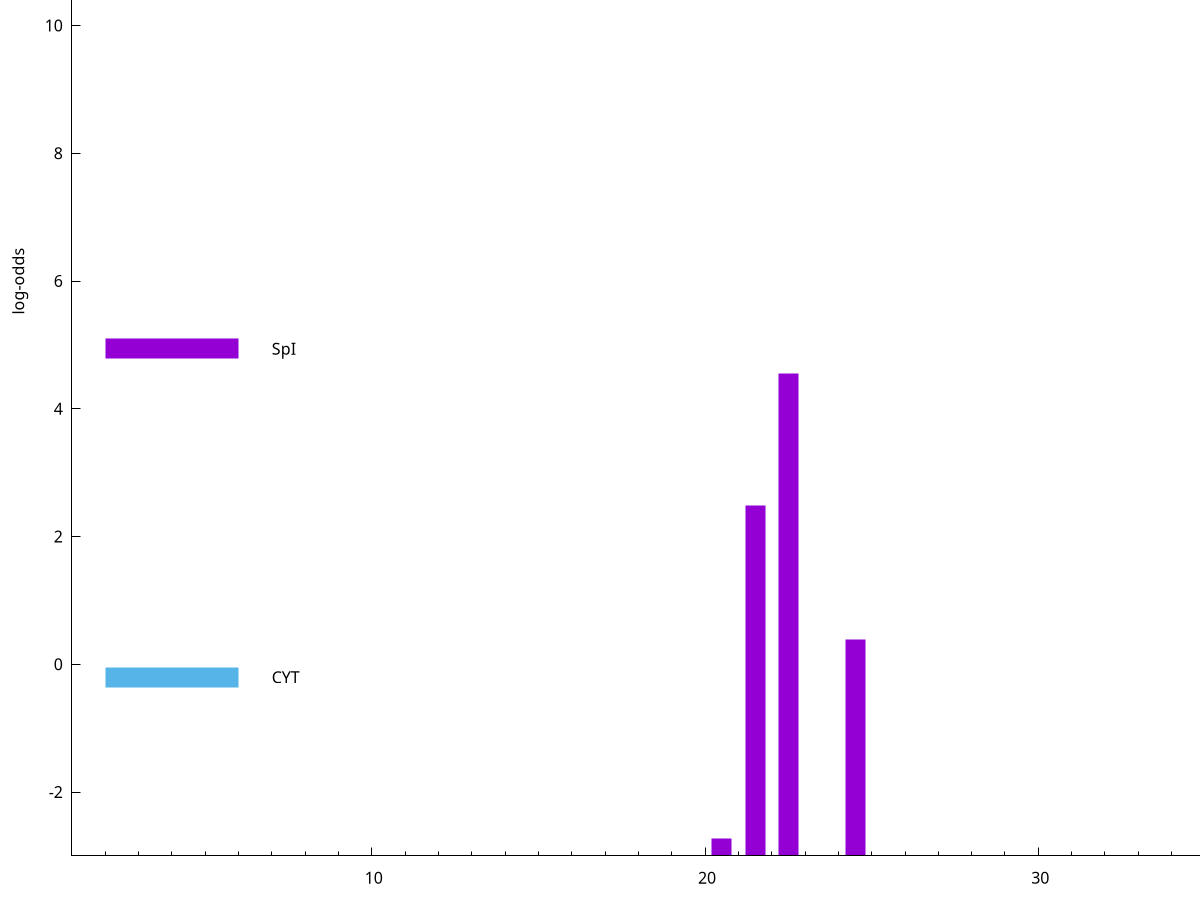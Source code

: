 set title "LipoP predictions for SRR5666568.gff"
set size 2., 1.4
set xrange [1:70] 
set mxtics 10
set yrange [-3:15]
set y2range [0:18]
set ylabel "log-odds"
set term postscript eps color solid "Helvetica" 30
set output "SRR5666568.gff63.eps"
set arrow from 2,12.1792 to 6,12.1792 nohead lt 4 lw 20
set label "TMH" at 7,12.1792
set arrow from 2,4.93907 to 6,4.93907 nohead lt 1 lw 20
set label "SpI" at 7,4.93907
set arrow from 2,-0.200913 to 6,-0.200913 nohead lt 3 lw 20
set label "CYT" at 7,-0.200913
set arrow from 2,12.1792 to 6,12.1792 nohead lt 4 lw 20
set label "TMH" at 7,12.1792
# NOTE: The scores below are the log-odds scores with the threshold
# NOTE: subtracted (a hack to make gnuplot make the histogram all
# NOTE: look nice).
plot "-" axes x1y2 title "" with impulses lt 1 lw 20
22.500000 7.552840
21.500000 5.484580
24.500000 3.381696
20.500000 0.272040
e
exit
